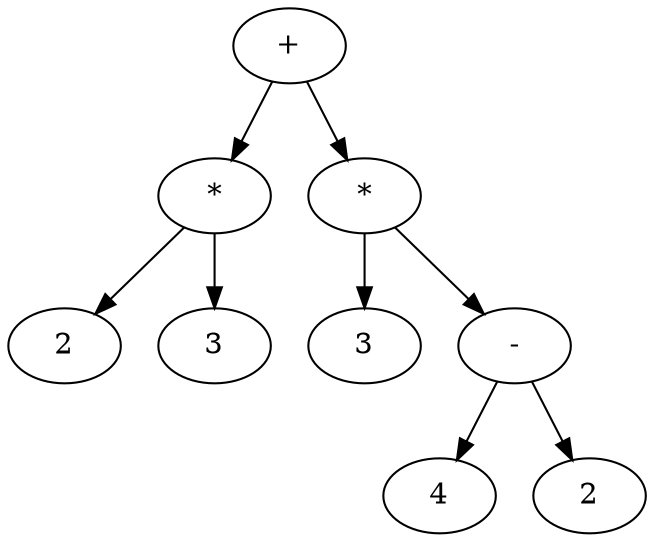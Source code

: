 digraph G {
	//graph [layout=dot rankdir=UD]

    a [label="*"];
    b [label="*"];
    "+" -> {a b};
    e [label=2];
    c [label=3];
    a -> {e c};
    d [label=3];
    b -> {d "-"};
    "-" -> 4;
    f [label=2];
    "-" -> f;
}
